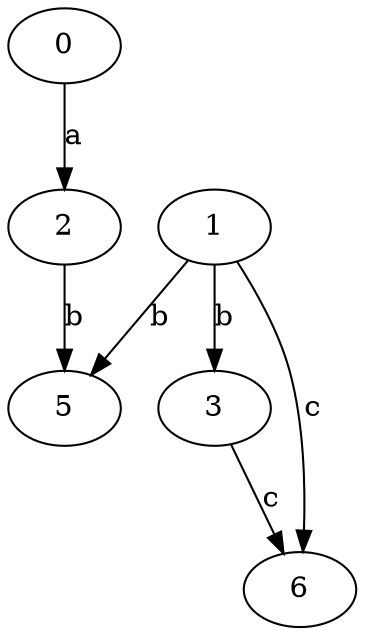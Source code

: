 strict digraph  {
0;
1;
2;
3;
5;
6;
0 -> 2  [label=a];
1 -> 3  [label=b];
1 -> 5  [label=b];
1 -> 6  [label=c];
2 -> 5  [label=b];
3 -> 6  [label=c];
}
